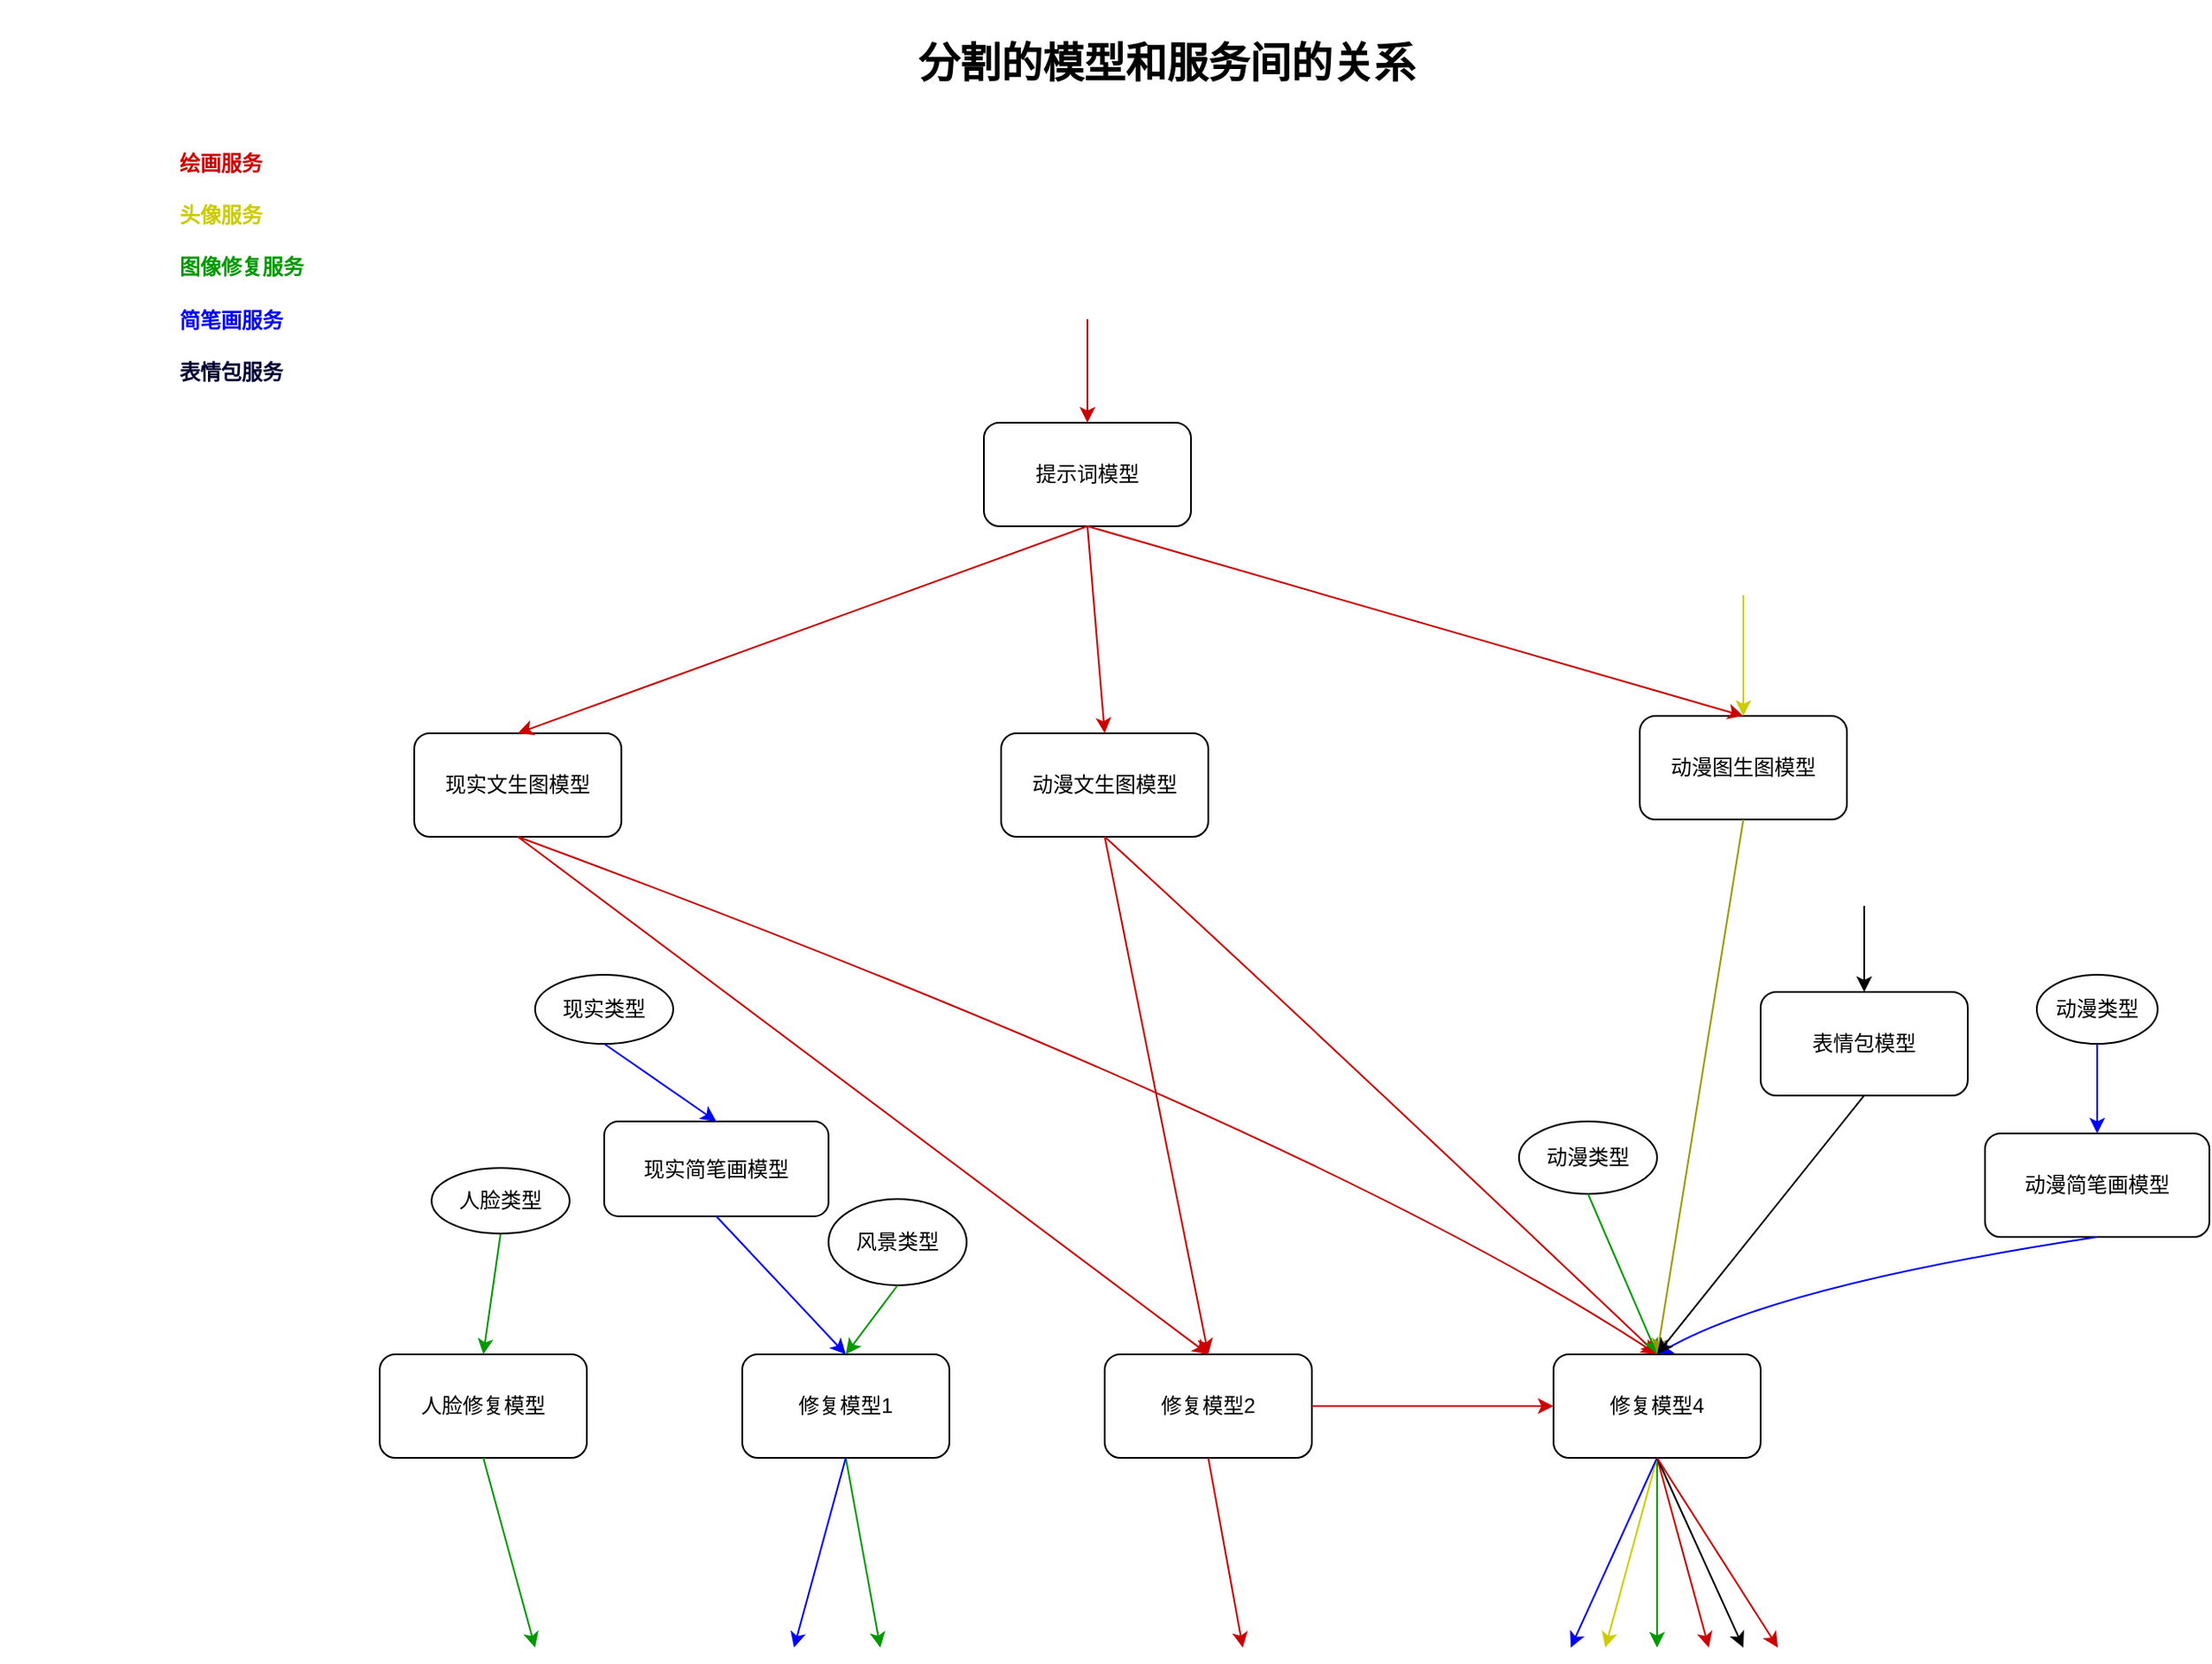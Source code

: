 <mxfile version="21.3.3" type="github">
  <diagram name="第 1 页" id="3AVWiV-QdSa7xl02ZsZR">
    <mxGraphModel dx="2048" dy="1795" grid="1" gridSize="10" guides="1" tooltips="1" connect="1" arrows="1" fold="1" page="1" pageScale="1" pageWidth="827" pageHeight="1169" math="0" shadow="0">
      <root>
        <mxCell id="0" />
        <mxCell id="1" parent="0" />
        <mxCell id="vTvELvuqvVYL2CwE08Z7-1" value="提示词模型" style="rounded=1;whiteSpace=wrap;html=1;" parent="1" vertex="1">
          <mxGeometry x="320" y="140" width="120" height="60" as="geometry" />
        </mxCell>
        <mxCell id="vTvELvuqvVYL2CwE08Z7-2" value="现实文生图模型" style="rounded=1;whiteSpace=wrap;html=1;" parent="1" vertex="1">
          <mxGeometry x="-10" y="320" width="120" height="60" as="geometry" />
        </mxCell>
        <mxCell id="vTvELvuqvVYL2CwE08Z7-4" value="动漫文生图模型" style="rounded=1;whiteSpace=wrap;html=1;" parent="1" vertex="1">
          <mxGeometry x="330" y="320" width="120" height="60" as="geometry" />
        </mxCell>
        <mxCell id="vTvELvuqvVYL2CwE08Z7-5" value="动漫图生图模型" style="rounded=1;whiteSpace=wrap;html=1;" parent="1" vertex="1">
          <mxGeometry x="700" y="310" width="120" height="60" as="geometry" />
        </mxCell>
        <mxCell id="vTvELvuqvVYL2CwE08Z7-6" value="人脸修复模型" style="rounded=1;whiteSpace=wrap;html=1;" parent="1" vertex="1">
          <mxGeometry x="-30" y="680" width="120" height="60" as="geometry" />
        </mxCell>
        <mxCell id="vTvELvuqvVYL2CwE08Z7-7" value="修复模型1" style="rounded=1;whiteSpace=wrap;html=1;" parent="1" vertex="1">
          <mxGeometry x="180" y="680" width="120" height="60" as="geometry" />
        </mxCell>
        <mxCell id="vTvELvuqvVYL2CwE08Z7-8" value="修复模型2" style="rounded=1;whiteSpace=wrap;html=1;" parent="1" vertex="1">
          <mxGeometry x="390" y="680" width="120" height="60" as="geometry" />
        </mxCell>
        <mxCell id="vTvELvuqvVYL2CwE08Z7-9" value="修复模型4" style="rounded=1;whiteSpace=wrap;html=1;" parent="1" vertex="1">
          <mxGeometry x="650" y="680" width="120" height="60" as="geometry" />
        </mxCell>
        <mxCell id="vTvELvuqvVYL2CwE08Z7-10" value="现实简笔画模型" style="rounded=1;whiteSpace=wrap;html=1;" parent="1" vertex="1">
          <mxGeometry x="100" y="545" width="130" height="55" as="geometry" />
        </mxCell>
        <mxCell id="vTvELvuqvVYL2CwE08Z7-11" value="表情包模型" style="rounded=1;whiteSpace=wrap;html=1;" parent="1" vertex="1">
          <mxGeometry x="770" y="470" width="120" height="60" as="geometry" />
        </mxCell>
        <mxCell id="vTvELvuqvVYL2CwE08Z7-12" value="动漫简笔画模型" style="rounded=1;whiteSpace=wrap;html=1;" parent="1" vertex="1">
          <mxGeometry x="900" y="552" width="130" height="60" as="geometry" />
        </mxCell>
        <mxCell id="vTvELvuqvVYL2CwE08Z7-17" value="" style="endArrow=classic;html=1;rounded=0;entryX=0.5;entryY=0;entryDx=0;entryDy=0;fillColor=#CC0000;strokeColor=#CC0000;" parent="1" target="vTvELvuqvVYL2CwE08Z7-1" edge="1">
          <mxGeometry width="50" height="50" relative="1" as="geometry">
            <mxPoint x="380" y="80" as="sourcePoint" />
            <mxPoint x="310" y="90" as="targetPoint" />
            <Array as="points" />
          </mxGeometry>
        </mxCell>
        <mxCell id="vTvELvuqvVYL2CwE08Z7-18" value="" style="endArrow=classic;html=1;rounded=0;exitX=0.5;exitY=1;exitDx=0;exitDy=0;entryX=0.5;entryY=0;entryDx=0;entryDy=0;strokeColor=#CC0000;" parent="1" source="vTvELvuqvVYL2CwE08Z7-1" target="vTvELvuqvVYL2CwE08Z7-2" edge="1">
          <mxGeometry width="50" height="50" relative="1" as="geometry">
            <mxPoint x="380" y="240" as="sourcePoint" />
            <mxPoint x="420" y="380" as="targetPoint" />
          </mxGeometry>
        </mxCell>
        <mxCell id="vTvELvuqvVYL2CwE08Z7-20" value="" style="endArrow=classic;html=1;rounded=0;entryX=0.5;entryY=0;entryDx=0;entryDy=0;strokeColor=#CC0000;" parent="1" target="vTvELvuqvVYL2CwE08Z7-4" edge="1">
          <mxGeometry width="50" height="50" relative="1" as="geometry">
            <mxPoint x="380" y="200" as="sourcePoint" />
            <mxPoint x="420" y="350" as="targetPoint" />
          </mxGeometry>
        </mxCell>
        <mxCell id="vTvELvuqvVYL2CwE08Z7-21" value="" style="endArrow=classic;html=1;rounded=0;exitX=0.5;exitY=1;exitDx=0;exitDy=0;entryX=0.5;entryY=0;entryDx=0;entryDy=0;strokeColor=#CC0000;" parent="1" source="vTvELvuqvVYL2CwE08Z7-1" target="vTvELvuqvVYL2CwE08Z7-5" edge="1">
          <mxGeometry width="50" height="50" relative="1" as="geometry">
            <mxPoint x="370" y="400" as="sourcePoint" />
            <mxPoint x="420" y="350" as="targetPoint" />
          </mxGeometry>
        </mxCell>
        <mxCell id="vTvELvuqvVYL2CwE08Z7-33" value="" style="endArrow=classic;html=1;rounded=0;exitX=0.5;exitY=1;exitDx=0;exitDy=0;entryX=0.5;entryY=0;entryDx=0;entryDy=0;strokeColor=#CC0000;" parent="1" source="vTvELvuqvVYL2CwE08Z7-4" target="vTvELvuqvVYL2CwE08Z7-8" edge="1">
          <mxGeometry width="50" height="50" relative="1" as="geometry">
            <mxPoint x="380" y="560" as="sourcePoint" />
            <mxPoint x="430" y="510" as="targetPoint" />
          </mxGeometry>
        </mxCell>
        <mxCell id="vTvELvuqvVYL2CwE08Z7-39" value="" style="curved=1;endArrow=classic;html=1;rounded=0;entryX=0.5;entryY=0;entryDx=0;entryDy=0;exitX=0.5;exitY=1;exitDx=0;exitDy=0;strokeColor=#CC0000;" parent="1" source="vTvELvuqvVYL2CwE08Z7-4" target="vTvELvuqvVYL2CwE08Z7-9" edge="1">
          <mxGeometry width="50" height="50" relative="1" as="geometry">
            <mxPoint x="370" y="560" as="sourcePoint" />
            <mxPoint x="430" y="510" as="targetPoint" />
            <Array as="points">
              <mxPoint x="510" y="490" />
            </Array>
          </mxGeometry>
        </mxCell>
        <mxCell id="vTvELvuqvVYL2CwE08Z7-41" value="" style="endArrow=classic;html=1;rounded=0;exitX=1;exitY=0.5;exitDx=0;exitDy=0;entryX=0;entryY=0.5;entryDx=0;entryDy=0;strokeColor=#CC0000;" parent="1" source="vTvELvuqvVYL2CwE08Z7-8" target="vTvELvuqvVYL2CwE08Z7-9" edge="1">
          <mxGeometry width="50" height="50" relative="1" as="geometry">
            <mxPoint x="340" y="560" as="sourcePoint" />
            <mxPoint x="390" y="510" as="targetPoint" />
          </mxGeometry>
        </mxCell>
        <mxCell id="vTvELvuqvVYL2CwE08Z7-42" value="" style="curved=1;endArrow=classic;html=1;rounded=0;entryX=0.5;entryY=0;entryDx=0;entryDy=0;strokeColor=#CC0000;" parent="1" target="vTvELvuqvVYL2CwE08Z7-9" edge="1">
          <mxGeometry width="50" height="50" relative="1" as="geometry">
            <mxPoint x="50" y="380" as="sourcePoint" />
            <mxPoint x="660" y="510" as="targetPoint" />
            <Array as="points">
              <mxPoint x="510" y="550" />
            </Array>
          </mxGeometry>
        </mxCell>
        <mxCell id="vTvELvuqvVYL2CwE08Z7-43" value="" style="endArrow=classic;html=1;rounded=0;exitX=0.5;exitY=1;exitDx=0;exitDy=0;strokeColor=#CC0000;" parent="1" source="vTvELvuqvVYL2CwE08Z7-8" edge="1">
          <mxGeometry width="50" height="50" relative="1" as="geometry">
            <mxPoint x="610" y="560" as="sourcePoint" />
            <mxPoint x="470" y="850" as="targetPoint" />
          </mxGeometry>
        </mxCell>
        <mxCell id="vTvELvuqvVYL2CwE08Z7-44" value="" style="endArrow=classic;html=1;rounded=0;exitX=0.5;exitY=1;exitDx=0;exitDy=0;strokeColor=#CC0000;" parent="1" source="vTvELvuqvVYL2CwE08Z7-9" edge="1">
          <mxGeometry width="50" height="50" relative="1" as="geometry">
            <mxPoint x="610" y="560" as="sourcePoint" />
            <mxPoint x="740" y="850" as="targetPoint" />
          </mxGeometry>
        </mxCell>
        <mxCell id="vTvELvuqvVYL2CwE08Z7-45" value="" style="endArrow=classic;html=1;rounded=0;entryX=0.5;entryY=0;entryDx=0;entryDy=0;strokeColor=#009900;" parent="1" target="vTvELvuqvVYL2CwE08Z7-6" edge="1">
          <mxGeometry width="50" height="50" relative="1" as="geometry">
            <mxPoint x="40" y="610" as="sourcePoint" />
            <mxPoint x="660" y="390" as="targetPoint" />
          </mxGeometry>
        </mxCell>
        <mxCell id="vTvELvuqvVYL2CwE08Z7-46" value="" style="endArrow=classic;html=1;rounded=0;exitX=0.5;exitY=1;exitDx=0;exitDy=0;strokeColor=#009900;" parent="1" source="vTvELvuqvVYL2CwE08Z7-6" edge="1">
          <mxGeometry width="50" height="50" relative="1" as="geometry">
            <mxPoint x="250" y="530" as="sourcePoint" />
            <mxPoint x="60" y="850" as="targetPoint" />
          </mxGeometry>
        </mxCell>
        <mxCell id="vTvELvuqvVYL2CwE08Z7-47" value="人脸类型" style="ellipse;whiteSpace=wrap;html=1;" parent="1" vertex="1">
          <mxGeometry y="572" width="80" height="38" as="geometry" />
        </mxCell>
        <mxCell id="vTvELvuqvVYL2CwE08Z7-48" value="风景类型" style="ellipse;whiteSpace=wrap;html=1;" parent="1" vertex="1">
          <mxGeometry x="230" y="590" width="80" height="50" as="geometry" />
        </mxCell>
        <mxCell id="vTvELvuqvVYL2CwE08Z7-49" value="" style="endArrow=classic;html=1;rounded=0;exitX=0.5;exitY=1;exitDx=0;exitDy=0;entryX=0.5;entryY=0;entryDx=0;entryDy=0;strokeColor=#009900;" parent="1" source="vTvELvuqvVYL2CwE08Z7-48" target="vTvELvuqvVYL2CwE08Z7-7" edge="1">
          <mxGeometry width="50" height="50" relative="1" as="geometry">
            <mxPoint x="250" y="530" as="sourcePoint" />
            <mxPoint x="300" y="480" as="targetPoint" />
          </mxGeometry>
        </mxCell>
        <mxCell id="vTvELvuqvVYL2CwE08Z7-50" value="" style="endArrow=classic;html=1;rounded=0;exitX=0.5;exitY=1;exitDx=0;exitDy=0;strokeColor=#009900;" parent="1" source="vTvELvuqvVYL2CwE08Z7-7" edge="1">
          <mxGeometry width="50" height="50" relative="1" as="geometry">
            <mxPoint x="250" y="530" as="sourcePoint" />
            <mxPoint x="260" y="850" as="targetPoint" />
          </mxGeometry>
        </mxCell>
        <mxCell id="vTvELvuqvVYL2CwE08Z7-51" value="动漫类型" style="ellipse;whiteSpace=wrap;html=1;" parent="1" vertex="1">
          <mxGeometry x="630" y="545" width="80" height="42" as="geometry" />
        </mxCell>
        <mxCell id="vTvELvuqvVYL2CwE08Z7-54" value="" style="endArrow=classic;html=1;rounded=0;exitX=0.5;exitY=1;exitDx=0;exitDy=0;entryX=0.5;entryY=0;entryDx=0;entryDy=0;strokeColor=#009900;" parent="1" source="vTvELvuqvVYL2CwE08Z7-51" target="vTvELvuqvVYL2CwE08Z7-9" edge="1">
          <mxGeometry width="50" height="50" relative="1" as="geometry">
            <mxPoint x="250" y="530" as="sourcePoint" />
            <mxPoint x="300" y="480" as="targetPoint" />
          </mxGeometry>
        </mxCell>
        <mxCell id="vTvELvuqvVYL2CwE08Z7-55" value="" style="endArrow=classic;html=1;rounded=0;exitX=0.5;exitY=1;exitDx=0;exitDy=0;strokeColor=#009900;" parent="1" source="vTvELvuqvVYL2CwE08Z7-9" edge="1">
          <mxGeometry width="50" height="50" relative="1" as="geometry">
            <mxPoint x="250" y="530" as="sourcePoint" />
            <mxPoint x="710" y="850" as="targetPoint" />
          </mxGeometry>
        </mxCell>
        <mxCell id="vTvELvuqvVYL2CwE08Z7-57" value="" style="endArrow=classic;html=1;rounded=0;entryX=0.5;entryY=0;entryDx=0;entryDy=0;strokeColor=#CCCC00;" parent="1" target="vTvELvuqvVYL2CwE08Z7-5" edge="1">
          <mxGeometry width="50" height="50" relative="1" as="geometry">
            <mxPoint x="760" y="240" as="sourcePoint" />
            <mxPoint x="300" y="480" as="targetPoint" />
          </mxGeometry>
        </mxCell>
        <mxCell id="vTvELvuqvVYL2CwE08Z7-59" value="" style="endArrow=classic;html=1;rounded=0;exitX=0.5;exitY=1;exitDx=0;exitDy=0;strokeColor=#999900;" parent="1" source="vTvELvuqvVYL2CwE08Z7-5" edge="1">
          <mxGeometry width="50" height="50" relative="1" as="geometry">
            <mxPoint x="250" y="530" as="sourcePoint" />
            <mxPoint x="710" y="680" as="targetPoint" />
          </mxGeometry>
        </mxCell>
        <mxCell id="vTvELvuqvVYL2CwE08Z7-60" value="" style="endArrow=classic;html=1;rounded=0;exitX=0.5;exitY=1;exitDx=0;exitDy=0;strokeColor=#CCCC00;" parent="1" source="vTvELvuqvVYL2CwE08Z7-9" edge="1">
          <mxGeometry width="50" height="50" relative="1" as="geometry">
            <mxPoint x="250" y="530" as="sourcePoint" />
            <mxPoint x="680" y="850" as="targetPoint" />
          </mxGeometry>
        </mxCell>
        <mxCell id="vTvELvuqvVYL2CwE08Z7-61" value="现实类型" style="ellipse;whiteSpace=wrap;html=1;" parent="1" vertex="1">
          <mxGeometry x="60" y="460" width="80" height="40" as="geometry" />
        </mxCell>
        <mxCell id="vTvELvuqvVYL2CwE08Z7-62" value="" style="endArrow=classic;html=1;rounded=0;exitX=0.5;exitY=1;exitDx=0;exitDy=0;entryX=0.5;entryY=0;entryDx=0;entryDy=0;strokeColor=#0000FF;" parent="1" source="vTvELvuqvVYL2CwE08Z7-61" target="vTvELvuqvVYL2CwE08Z7-10" edge="1">
          <mxGeometry width="50" height="50" relative="1" as="geometry">
            <mxPoint x="250" y="530" as="sourcePoint" />
            <mxPoint x="300" y="480" as="targetPoint" />
          </mxGeometry>
        </mxCell>
        <mxCell id="vTvELvuqvVYL2CwE08Z7-63" value="" style="endArrow=classic;html=1;rounded=0;exitX=0.5;exitY=1;exitDx=0;exitDy=0;entryX=0.5;entryY=0;entryDx=0;entryDy=0;strokeColor=#0000FF;" parent="1" source="vTvELvuqvVYL2CwE08Z7-10" target="vTvELvuqvVYL2CwE08Z7-7" edge="1">
          <mxGeometry width="50" height="50" relative="1" as="geometry">
            <mxPoint x="250" y="530" as="sourcePoint" />
            <mxPoint x="300" y="480" as="targetPoint" />
          </mxGeometry>
        </mxCell>
        <mxCell id="vTvELvuqvVYL2CwE08Z7-64" value="" style="endArrow=classic;html=1;rounded=0;exitX=0.5;exitY=1;exitDx=0;exitDy=0;strokeColor=#0000FF;" parent="1" source="vTvELvuqvVYL2CwE08Z7-7" edge="1">
          <mxGeometry width="50" height="50" relative="1" as="geometry">
            <mxPoint x="250" y="530" as="sourcePoint" />
            <mxPoint x="210" y="850" as="targetPoint" />
          </mxGeometry>
        </mxCell>
        <mxCell id="vTvELvuqvVYL2CwE08Z7-66" value="动漫类型" style="ellipse;whiteSpace=wrap;html=1;" parent="1" vertex="1">
          <mxGeometry x="930" y="460" width="70" height="40" as="geometry" />
        </mxCell>
        <mxCell id="vTvELvuqvVYL2CwE08Z7-67" value="" style="endArrow=classic;html=1;rounded=0;exitX=0.5;exitY=1;exitDx=0;exitDy=0;entryX=0.5;entryY=0;entryDx=0;entryDy=0;strokeColor=#0000FF;" parent="1" source="vTvELvuqvVYL2CwE08Z7-66" target="vTvELvuqvVYL2CwE08Z7-12" edge="1">
          <mxGeometry width="50" height="50" relative="1" as="geometry">
            <mxPoint x="530" y="530" as="sourcePoint" />
            <mxPoint x="580" y="480" as="targetPoint" />
          </mxGeometry>
        </mxCell>
        <mxCell id="vTvELvuqvVYL2CwE08Z7-68" value="" style="curved=1;endArrow=classic;html=1;rounded=0;exitX=0.5;exitY=1;exitDx=0;exitDy=0;entryX=0.5;entryY=0;entryDx=0;entryDy=0;strokeColor=#0000FF;" parent="1" source="vTvELvuqvVYL2CwE08Z7-12" target="vTvELvuqvVYL2CwE08Z7-9" edge="1">
          <mxGeometry width="50" height="50" relative="1" as="geometry">
            <mxPoint x="530" y="530" as="sourcePoint" />
            <mxPoint x="580" y="480" as="targetPoint" />
            <Array as="points">
              <mxPoint x="780" y="640" />
            </Array>
          </mxGeometry>
        </mxCell>
        <mxCell id="vTvELvuqvVYL2CwE08Z7-69" value="" style="endArrow=classic;html=1;rounded=0;exitX=0.5;exitY=1;exitDx=0;exitDy=0;strokeColor=#0000FF;" parent="1" source="vTvELvuqvVYL2CwE08Z7-9" edge="1">
          <mxGeometry width="50" height="50" relative="1" as="geometry">
            <mxPoint x="530" y="530" as="sourcePoint" />
            <mxPoint x="660" y="850" as="targetPoint" />
          </mxGeometry>
        </mxCell>
        <mxCell id="vTvELvuqvVYL2CwE08Z7-70" value="" style="endArrow=classic;html=1;rounded=0;entryX=0.5;entryY=0;entryDx=0;entryDy=0;" parent="1" target="vTvELvuqvVYL2CwE08Z7-11" edge="1">
          <mxGeometry width="50" height="50" relative="1" as="geometry">
            <mxPoint x="830" y="420" as="sourcePoint" />
            <mxPoint x="580" y="480" as="targetPoint" />
          </mxGeometry>
        </mxCell>
        <mxCell id="vTvELvuqvVYL2CwE08Z7-71" value="" style="endArrow=classic;html=1;rounded=0;exitX=0.5;exitY=1;exitDx=0;exitDy=0;" parent="1" source="vTvELvuqvVYL2CwE08Z7-11" edge="1">
          <mxGeometry width="50" height="50" relative="1" as="geometry">
            <mxPoint x="530" y="530" as="sourcePoint" />
            <mxPoint x="710" y="680" as="targetPoint" />
          </mxGeometry>
        </mxCell>
        <mxCell id="vTvELvuqvVYL2CwE08Z7-72" value="" style="endArrow=classic;html=1;rounded=0;exitX=0.5;exitY=1;exitDx=0;exitDy=0;" parent="1" source="vTvELvuqvVYL2CwE08Z7-9" edge="1">
          <mxGeometry width="50" height="50" relative="1" as="geometry">
            <mxPoint x="530" y="530" as="sourcePoint" />
            <mxPoint x="760" y="850" as="targetPoint" />
          </mxGeometry>
        </mxCell>
        <mxCell id="vTvELvuqvVYL2CwE08Z7-73" value="" style="endArrow=classic;html=1;rounded=0;exitX=0.5;exitY=1;exitDx=0;exitDy=0;entryX=0.5;entryY=0;entryDx=0;entryDy=0;strokeColor=#CC0000;" parent="1" source="vTvELvuqvVYL2CwE08Z7-2" target="vTvELvuqvVYL2CwE08Z7-8" edge="1">
          <mxGeometry width="50" height="50" relative="1" as="geometry">
            <mxPoint x="530" y="530" as="sourcePoint" />
            <mxPoint x="580" y="480" as="targetPoint" />
          </mxGeometry>
        </mxCell>
        <mxCell id="vTvELvuqvVYL2CwE08Z7-74" value="" style="endArrow=classic;html=1;rounded=0;exitX=0.5;exitY=1;exitDx=0;exitDy=0;strokeColor=#CC0000;" parent="1" source="vTvELvuqvVYL2CwE08Z7-9" edge="1">
          <mxGeometry width="50" height="50" relative="1" as="geometry">
            <mxPoint x="530" y="620" as="sourcePoint" />
            <mxPoint x="780" y="850" as="targetPoint" />
          </mxGeometry>
        </mxCell>
        <mxCell id="vTvELvuqvVYL2CwE08Z7-75" value="&lt;h4 align=&quot;left&quot;&gt;绘画服务&lt;br&gt;&lt;/h4&gt;&lt;div align=&quot;left&quot;&gt;&lt;h4&gt;&lt;font color=&quot;#cccc00&quot;&gt;头像服务&lt;br&gt;&lt;/font&gt;&lt;/h4&gt;&lt;/div&gt;&lt;div align=&quot;left&quot;&gt;&lt;h4&gt;&lt;font color=&quot;#009900&quot;&gt;图像修复服务&lt;br&gt;&lt;/font&gt;&lt;/h4&gt;&lt;/div&gt;&lt;div align=&quot;left&quot;&gt;&lt;h4&gt;&lt;font color=&quot;#0000ff&quot;&gt;简笔画服务&lt;br&gt;&lt;/font&gt;&lt;/h4&gt;&lt;/div&gt;&lt;div align=&quot;left&quot;&gt;&lt;h4&gt;&lt;font color=&quot;#000033&quot;&gt;表情包服务&lt;br&gt;&lt;/font&gt;&lt;/h4&gt;&lt;/div&gt;" style="text;align=center;html=1;verticalAlign=middle;whiteSpace=wrap;rounded=0;fontColor=#CC0000;" parent="1" vertex="1">
          <mxGeometry x="-250" y="30" width="280" height="40" as="geometry" />
        </mxCell>
        <mxCell id="vTvELvuqvVYL2CwE08Z7-77" value="&lt;h1&gt;分割的模型和服务间的关系&lt;br&gt;&lt;/h1&gt;" style="text;whiteSpace=wrap;html=1;" parent="1" vertex="1">
          <mxGeometry x="280" y="-105" width="370" height="95" as="geometry" />
        </mxCell>
      </root>
    </mxGraphModel>
  </diagram>
</mxfile>
